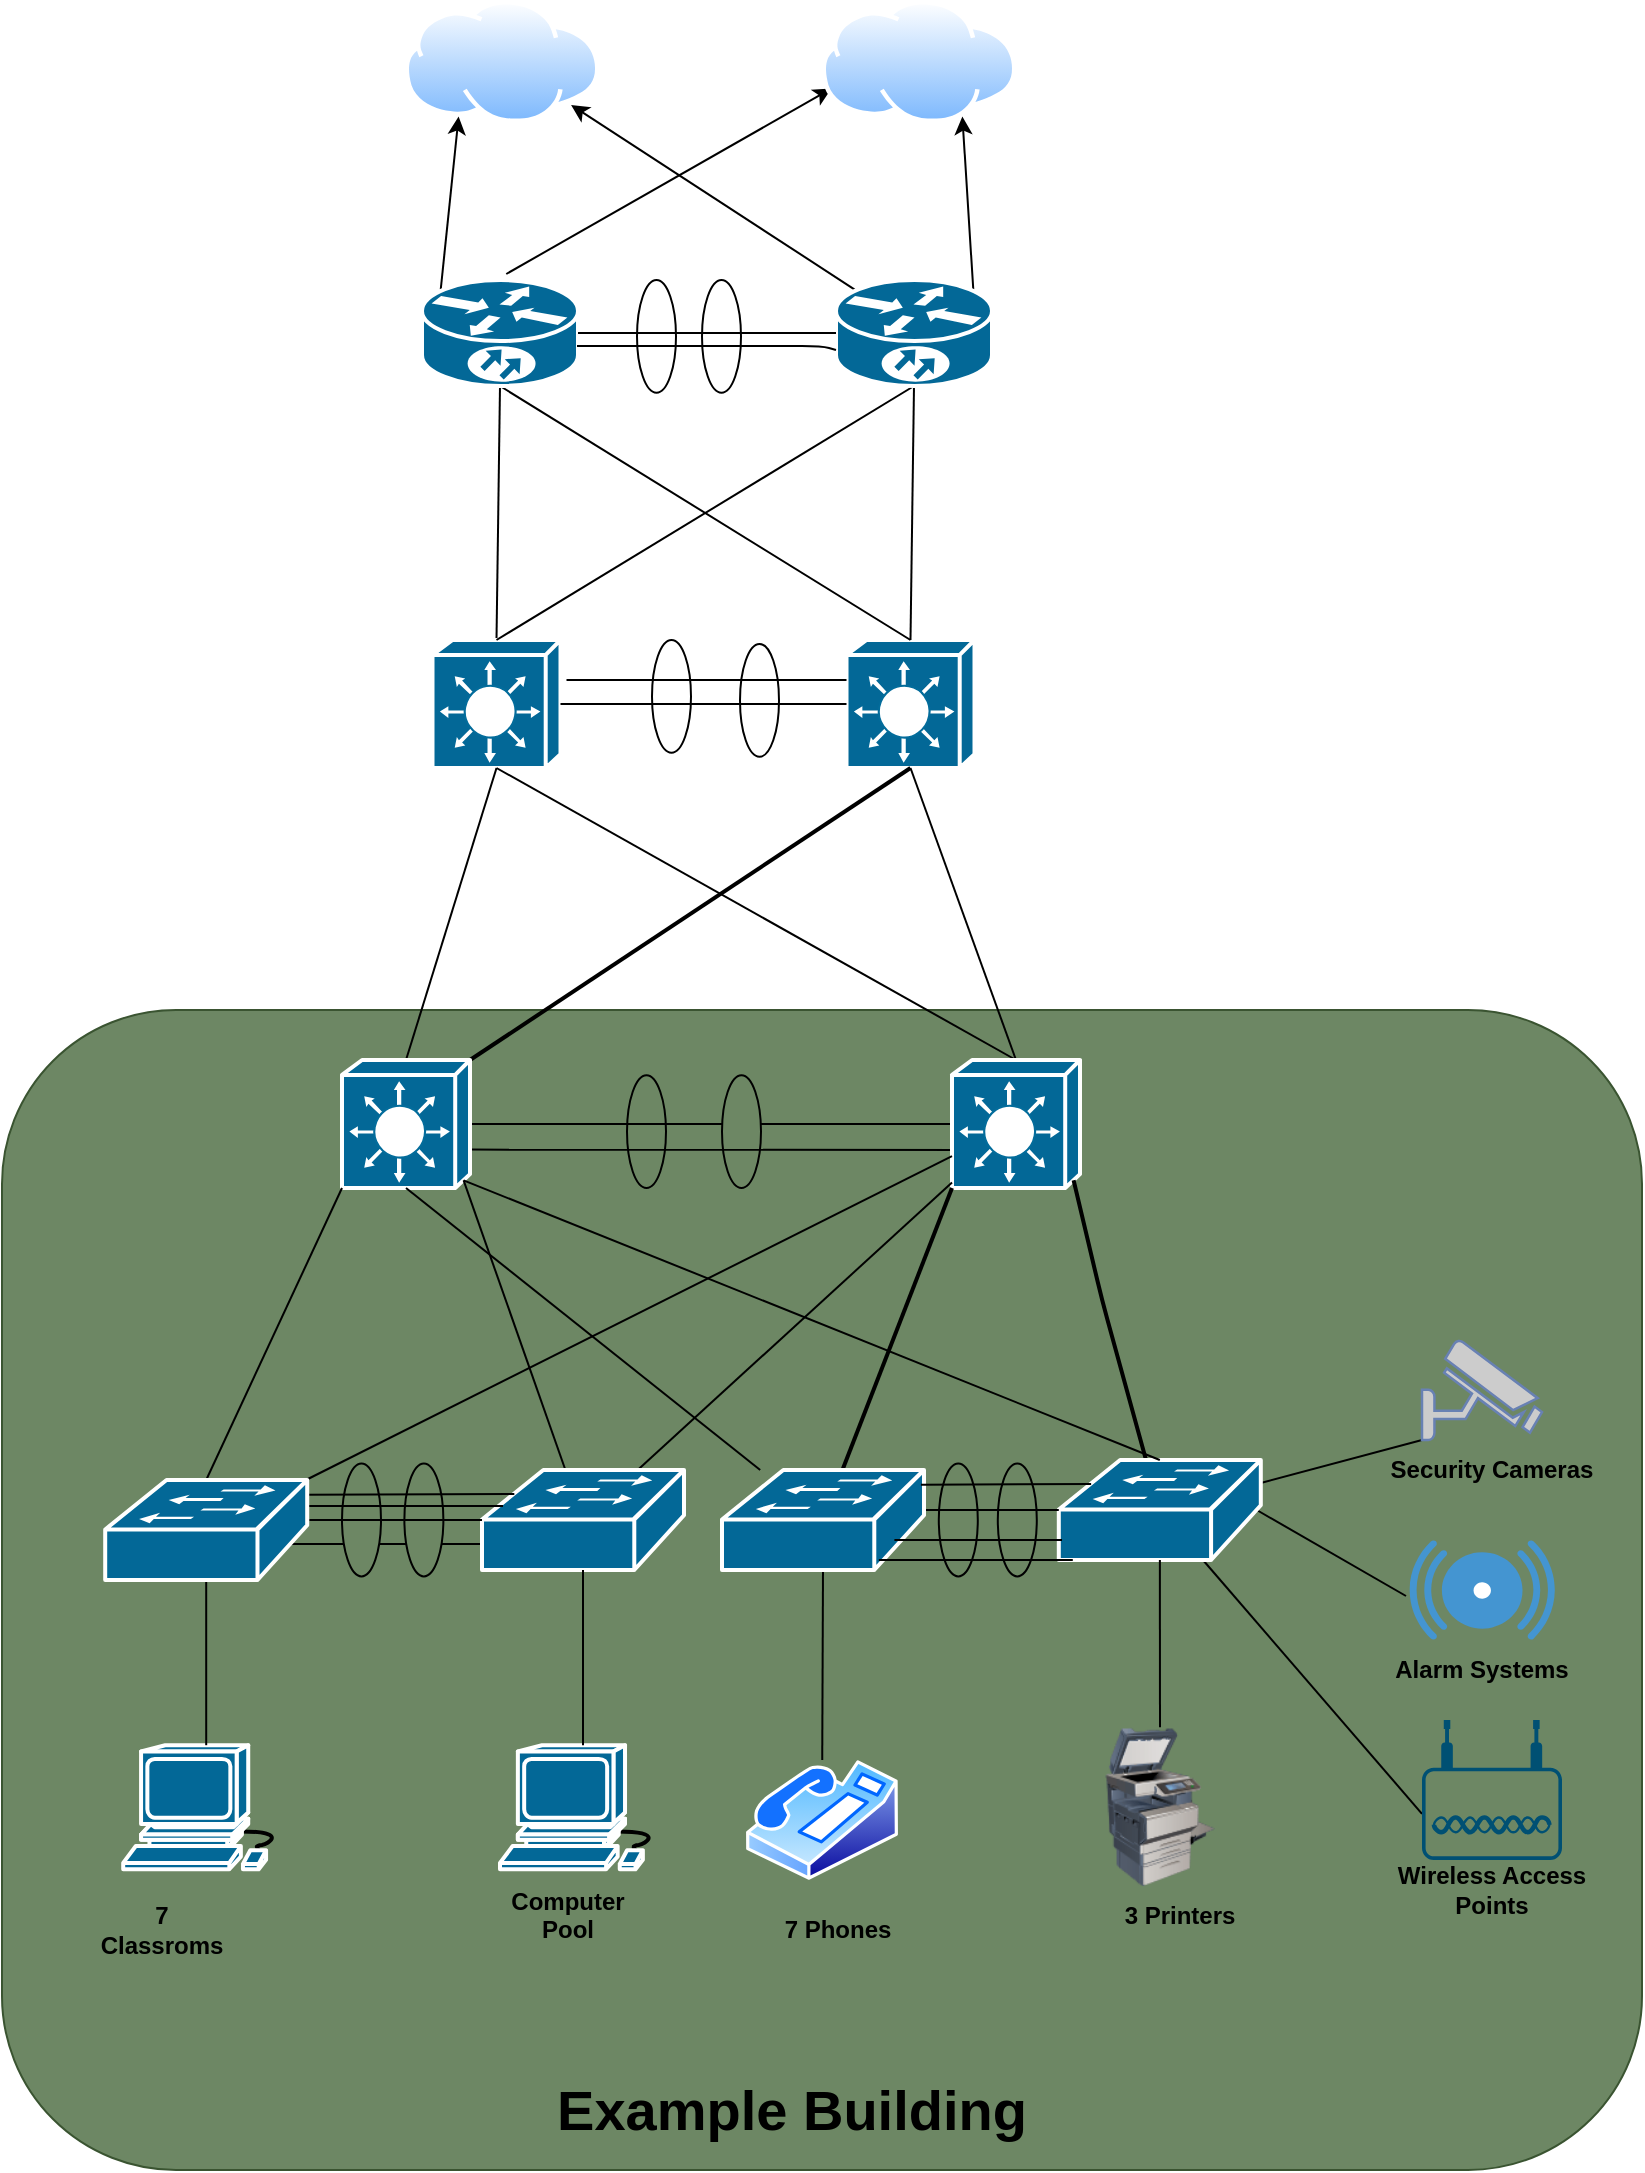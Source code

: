<mxfile>
    <diagram id="1e_iy3KKnYAK0C85__co" name="Page-1">
        <mxGraphModel dx="1156" dy="766" grid="1" gridSize="10" guides="1" tooltips="1" connect="1" arrows="1" fold="1" page="1" pageScale="1" pageWidth="850" pageHeight="1100" math="0" shadow="0">
            <root>
                <mxCell id="0"/>
                <mxCell id="1" parent="0"/>
                <mxCell id="58" value="" style="rounded=1;whiteSpace=wrap;html=1;fontSize=28;fillColor=#6D8764;strokeColor=#3A5431;fontColor=#ffffff;" vertex="1" parent="1">
                    <mxGeometry x="10" y="535" width="820" height="580" as="geometry"/>
                </mxCell>
                <mxCell id="38" style="edgeStyle=none;html=1;exitX=0.12;exitY=0.09;exitDx=0;exitDy=0;exitPerimeter=0;entryX=1;entryY=1;entryDx=0;entryDy=0;" parent="1" source="4" target="34" edge="1">
                    <mxGeometry relative="1" as="geometry"/>
                </mxCell>
                <mxCell id="39" style="edgeStyle=none;html=1;exitX=0.88;exitY=0.09;exitDx=0;exitDy=0;exitPerimeter=0;entryX=0.75;entryY=1;entryDx=0;entryDy=0;" parent="1" source="4" target="35" edge="1">
                    <mxGeometry relative="1" as="geometry"/>
                </mxCell>
                <mxCell id="36" style="edgeStyle=none;html=1;exitX=0.12;exitY=0.09;exitDx=0;exitDy=0;exitPerimeter=0;entryX=0.25;entryY=1;entryDx=0;entryDy=0;" parent="1" source="5" target="34" edge="1">
                    <mxGeometry relative="1" as="geometry"/>
                </mxCell>
                <mxCell id="37" style="edgeStyle=none;html=1;exitX=0.54;exitY=0;exitDx=0;exitDy=-3;exitPerimeter=0;entryX=0;entryY=0.75;entryDx=0;entryDy=0;" parent="1" source="5" target="35" edge="1">
                    <mxGeometry relative="1" as="geometry"/>
                </mxCell>
                <mxCell id="LDRYxj-JBx62R2Zh3xKj-8" value="" style="endArrow=none;html=1;entryX=0.5;entryY=1;entryDx=0;entryDy=0;entryPerimeter=0;exitX=0.5;exitY=0;exitDx=0;exitDy=0;exitPerimeter=0;" parent="1" source="8" target="5" edge="1">
                    <mxGeometry width="50" height="50" relative="1" as="geometry">
                        <mxPoint x="212.5" y="253" as="sourcePoint"/>
                        <mxPoint x="262.5" y="203" as="targetPoint"/>
                    </mxGeometry>
                </mxCell>
                <mxCell id="JivYsEoHZtgpmowOg657-8" value="" style="shape=mxgraph.cisco.switches.layer_3_switch;sketch=0;html=1;pointerEvents=1;dashed=0;fillColor=#036897;strokeColor=#ffffff;strokeWidth=2;verticalLabelPosition=bottom;verticalAlign=top;align=center;outlineConnect=0;" parent="1" vertex="1">
                    <mxGeometry x="432.25" y="350" width="64" height="64" as="geometry"/>
                </mxCell>
                <mxCell id="28" value="" style="shadow=0;dashed=0;html=1;strokeColor=none;fillColor=#4495D1;labelPosition=center;verticalLabelPosition=bottom;verticalAlign=top;align=center;outlineConnect=0;shape=mxgraph.veeam.2d.alarm;" parent="1" vertex="1">
                    <mxGeometry x="713.6" y="800" width="72.8" height="50" as="geometry"/>
                </mxCell>
                <mxCell id="31" value="" style="endArrow=none;html=1;entryX=0;entryY=1;entryDx=0;entryDy=0;entryPerimeter=0;" parent="1" source="LDRYxj-JBx62R2Zh3xKj-44" target="LDRYxj-JBx62R2Zh3xKj-55" edge="1">
                    <mxGeometry width="50" height="50" relative="1" as="geometry">
                        <mxPoint x="640" y="780" as="sourcePoint"/>
                        <mxPoint x="700" y="680" as="targetPoint"/>
                    </mxGeometry>
                </mxCell>
                <mxCell id="32" value="" style="endArrow=none;html=1;entryX=-0.022;entryY=0.56;entryDx=0;entryDy=0;entryPerimeter=0;exitX=0.98;exitY=0.5;exitDx=0;exitDy=0;exitPerimeter=0;" parent="1" source="LDRYxj-JBx62R2Zh3xKj-44" target="28" edge="1">
                    <mxGeometry width="50" height="50" relative="1" as="geometry">
                        <mxPoint x="630" y="790" as="sourcePoint"/>
                        <mxPoint x="700" y="820" as="targetPoint"/>
                    </mxGeometry>
                </mxCell>
                <mxCell id="33" value="" style="endArrow=none;html=1;entryX=0;entryY=0.67;entryDx=0;entryDy=0;entryPerimeter=0;" parent="1" source="LDRYxj-JBx62R2Zh3xKj-44" target="27" edge="1">
                    <mxGeometry width="50" height="50" relative="1" as="geometry">
                        <mxPoint x="620" y="800" as="sourcePoint"/>
                        <mxPoint x="700" y="860" as="targetPoint"/>
                    </mxGeometry>
                </mxCell>
                <mxCell id="LDRYxj-JBx62R2Zh3xKj-64" value="&lt;font color=&quot;#000000&quot;&gt;&lt;b&gt;7 Phones&lt;br&gt;&lt;/b&gt;&lt;/font&gt;" style="text;html=1;strokeColor=none;fillColor=none;align=center;verticalAlign=middle;whiteSpace=wrap;rounded=0;" parent="1" vertex="1">
                    <mxGeometry x="397.97" y="980" width="60" height="30" as="geometry"/>
                </mxCell>
                <mxCell id="35" value="" style="aspect=fixed;perimeter=ellipsePerimeter;html=1;align=center;shadow=0;dashed=0;spacingTop=3;image;image=img/lib/active_directory/internet_cloud.svg;" parent="1" vertex="1">
                    <mxGeometry x="419.69" y="30" width="97.62" height="61.5" as="geometry"/>
                </mxCell>
                <mxCell id="41" value="" style="endArrow=none;html=1;movable=1;resizable=1;rotatable=1;deletable=1;editable=1;connectable=1;" parent="1" edge="1">
                    <mxGeometry width="50" height="50" relative="1" as="geometry">
                        <mxPoint x="250" y="802" as="sourcePoint"/>
                        <mxPoint x="153" y="802" as="targetPoint"/>
                    </mxGeometry>
                </mxCell>
                <mxCell id="45" value="" style="ellipse;whiteSpace=wrap;html=1;fontSize=28;fillColor=#6D8764;" vertex="1" parent="1">
                    <mxGeometry x="322.5" y="567.6" width="19.5" height="56.4" as="geometry"/>
                </mxCell>
                <mxCell id="JivYsEoHZtgpmowOg657-26" value="" style="endArrow=none;html=1;entryX=0;entryY=0.5;entryDx=0;entryDy=0;entryPerimeter=0;exitX=1;exitY=0.5;exitDx=0;exitDy=0;exitPerimeter=0;movable=1;resizable=1;rotatable=1;deletable=1;editable=1;connectable=1;" parent="1" source="XqiJH2cXlgmOkrlg76Jl-16" target="XqiJH2cXlgmOkrlg76Jl-17" edge="1">
                    <mxGeometry width="50" height="50" relative="1" as="geometry">
                        <mxPoint x="115.113" y="912.6" as="sourcePoint"/>
                        <mxPoint x="120.477" y="830" as="targetPoint"/>
                    </mxGeometry>
                </mxCell>
                <mxCell id="48" value="" style="ellipse;whiteSpace=wrap;html=1;fontSize=28;fillColor=#6D8764;" vertex="1" parent="1">
                    <mxGeometry x="370" y="567.6" width="19.5" height="56.4" as="geometry"/>
                </mxCell>
                <mxCell id="44" value="" style="endArrow=none;html=1;exitX=1;exitY=0.7;exitDx=0;exitDy=0;exitPerimeter=0;movable=1;resizable=1;rotatable=1;deletable=1;editable=1;connectable=1;" edge="1" parent="1" source="XqiJH2cXlgmOkrlg76Jl-16">
                    <mxGeometry width="50" height="50" relative="1" as="geometry">
                        <mxPoint x="254" y="602" as="sourcePoint"/>
                        <mxPoint x="490" y="605" as="targetPoint"/>
                    </mxGeometry>
                </mxCell>
                <mxCell id="8" value="" style="shape=mxgraph.cisco.switches.layer_3_switch;sketch=0;html=1;pointerEvents=1;dashed=0;fillColor=#036897;strokeColor=#ffffff;strokeWidth=2;verticalLabelPosition=bottom;verticalAlign=top;align=center;outlineConnect=0;" parent="1" vertex="1">
                    <mxGeometry x="225.25" y="350" width="64" height="64" as="geometry"/>
                </mxCell>
                <mxCell id="XqiJH2cXlgmOkrlg76Jl-32" value="" style="ellipse;whiteSpace=wrap;html=1;fontSize=28;fillColor=#6D8764;" parent="1" vertex="1">
                    <mxGeometry x="211.19" y="761.8" width="19.5" height="56.4" as="geometry"/>
                </mxCell>
                <mxCell id="JivYsEoHZtgpmowOg657-27" value="" style="endArrow=none;html=1;entryX=0;entryY=0.5;entryDx=0;entryDy=0;entryPerimeter=0;exitX=1;exitY=0.5;exitDx=0;exitDy=0;exitPerimeter=0;" parent="1" source="8" target="JivYsEoHZtgpmowOg657-8" edge="1">
                    <mxGeometry width="50" height="50" relative="1" as="geometry">
                        <mxPoint x="289.25" y="300" as="sourcePoint"/>
                        <mxPoint x="515.25" y="300" as="targetPoint"/>
                    </mxGeometry>
                </mxCell>
                <mxCell id="JivYsEoHZtgpmowOg657-28" value="" style="endArrow=none;html=1;entryX=0.5;entryY=0.98;entryDx=0;entryDy=0;entryPerimeter=0;" parent="1" source="LDRYxj-JBx62R2Zh3xKj-51" target="LDRYxj-JBx62R2Zh3xKj-43" edge="1">
                    <mxGeometry width="50" height="50" relative="1" as="geometry">
                        <mxPoint x="280.27" y="910" as="sourcePoint"/>
                        <mxPoint x="290" y="830" as="targetPoint"/>
                    </mxGeometry>
                </mxCell>
                <mxCell id="LDRYxj-JBx62R2Zh3xKj-61" value="" style="endArrow=none;html=1;fontColor=#000000;" parent="1" edge="1">
                    <mxGeometry width="50" height="50" relative="1" as="geometry">
                        <mxPoint x="292.25" y="370" as="sourcePoint"/>
                        <mxPoint x="432.25" y="370" as="targetPoint"/>
                    </mxGeometry>
                </mxCell>
                <mxCell id="JivYsEoHZtgpmowOg657-11" value="" style="endArrow=none;html=1;exitX=0.5;exitY=1;exitDx=0;exitDy=0;exitPerimeter=0;entryX=1;entryY=0;entryDx=0;entryDy=0;entryPerimeter=0;strokeWidth=2;" parent="1" source="JivYsEoHZtgpmowOg657-8" target="XqiJH2cXlgmOkrlg76Jl-16" edge="1">
                    <mxGeometry width="50" height="50" relative="1" as="geometry">
                        <mxPoint x="330" y="180" as="sourcePoint"/>
                        <mxPoint x="546" y="380" as="targetPoint"/>
                    </mxGeometry>
                </mxCell>
                <mxCell id="XqiJH2cXlgmOkrlg76Jl-35" value="" style="ellipse;whiteSpace=wrap;html=1;fontSize=28;fillColor=#6D8764;" parent="1" vertex="1">
                    <mxGeometry x="180" y="761.8" width="19.5" height="56.4" as="geometry"/>
                </mxCell>
                <mxCell id="LDRYxj-JBx62R2Zh3xKj-9" value="" style="endArrow=none;html=1;entryX=0.5;entryY=1;entryDx=0;entryDy=0;entryPerimeter=0;exitX=0.5;exitY=0;exitDx=0;exitDy=0;exitPerimeter=0;" parent="1" source="JivYsEoHZtgpmowOg657-8" target="4" edge="1">
                    <mxGeometry width="50" height="50" relative="1" as="geometry">
                        <mxPoint x="442.5" y="273" as="sourcePoint"/>
                        <mxPoint x="492.5" y="223" as="targetPoint"/>
                    </mxGeometry>
                </mxCell>
                <mxCell id="LDRYxj-JBx62R2Zh3xKj-10" value="" style="endArrow=none;html=1;exitX=0.5;exitY=0;exitDx=0;exitDy=0;exitPerimeter=0;entryX=0.5;entryY=1;entryDx=0;entryDy=0;entryPerimeter=0;" parent="1" source="8" target="4" edge="1">
                    <mxGeometry width="50" height="50" relative="1" as="geometry">
                        <mxPoint x="332.5" y="253" as="sourcePoint"/>
                        <mxPoint x="382.5" y="203" as="targetPoint"/>
                    </mxGeometry>
                </mxCell>
                <mxCell id="LDRYxj-JBx62R2Zh3xKj-11" value="" style="endArrow=none;html=1;exitX=0.5;exitY=1;exitDx=0;exitDy=0;exitPerimeter=0;entryX=0.5;entryY=0;entryDx=0;entryDy=0;entryPerimeter=0;" parent="1" source="5" target="JivYsEoHZtgpmowOg657-8" edge="1">
                    <mxGeometry width="50" height="50" relative="1" as="geometry">
                        <mxPoint x="322.5" y="243" as="sourcePoint"/>
                        <mxPoint x="372.5" y="193" as="targetPoint"/>
                    </mxGeometry>
                </mxCell>
                <mxCell id="LDRYxj-JBx62R2Zh3xKj-12" value="" style="endArrow=none;html=1;exitX=0.5;exitY=0;exitDx=0;exitDy=0;exitPerimeter=0;entryX=0.5;entryY=1;entryDx=0;entryDy=0;entryPerimeter=0;" parent="1" source="XqiJH2cXlgmOkrlg76Jl-16" target="8" edge="1">
                    <mxGeometry width="50" height="50" relative="1" as="geometry">
                        <mxPoint x="205" y="376" as="sourcePoint"/>
                        <mxPoint x="340" y="310" as="targetPoint"/>
                    </mxGeometry>
                </mxCell>
                <mxCell id="JivYsEoHZtgpmowOg657-14" value="&lt;font size=&quot;1&quot; style=&quot;&quot; color=&quot;#000000&quot;&gt;&lt;b style=&quot;font-size: 28px;&quot;&gt;Example Building&lt;/b&gt;&lt;/font&gt;" style="text;html=1;strokeColor=none;fillColor=none;align=center;verticalAlign=middle;whiteSpace=wrap;rounded=0;" parent="1" vertex="1">
                    <mxGeometry x="250" y="1070" width="310" height="30" as="geometry"/>
                </mxCell>
                <mxCell id="LDRYxj-JBx62R2Zh3xKj-13" value="" style="endArrow=none;html=1;entryX=0.5;entryY=0;entryDx=0;entryDy=0;entryPerimeter=0;exitX=0.5;exitY=1;exitDx=0;exitDy=0;exitPerimeter=0;" parent="1" source="8" target="XqiJH2cXlgmOkrlg76Jl-17" edge="1">
                    <mxGeometry width="50" height="50" relative="1" as="geometry">
                        <mxPoint x="290" y="320" as="sourcePoint"/>
                        <mxPoint x="546" y="380" as="targetPoint"/>
                    </mxGeometry>
                </mxCell>
                <mxCell id="LDRYxj-JBx62R2Zh3xKj-14" value="" style="endArrow=none;html=1;entryX=0.5;entryY=1;entryDx=0;entryDy=0;entryPerimeter=0;exitX=0.5;exitY=0;exitDx=0;exitDy=0;exitPerimeter=0;" parent="1" source="XqiJH2cXlgmOkrlg76Jl-17" target="JivYsEoHZtgpmowOg657-8" edge="1">
                    <mxGeometry width="50" height="50" relative="1" as="geometry">
                        <mxPoint x="205" y="376" as="sourcePoint"/>
                        <mxPoint x="370" y="320" as="targetPoint"/>
                    </mxGeometry>
                </mxCell>
                <mxCell id="XqiJH2cXlgmOkrlg76Jl-16" value="" style="shape=mxgraph.cisco.switches.layer_3_switch;sketch=0;html=1;pointerEvents=1;dashed=0;fillColor=#036897;strokeColor=#ffffff;strokeWidth=2;verticalLabelPosition=bottom;verticalAlign=top;align=center;outlineConnect=0;points=[[0,0.5,0,0,0],[0,1,0,0,0],[0.08,0.05,0,0,0],[0.5,0,0,0,0],[0.5,1,0,0,0],[0.95,0.94,0,0,0],[1,0,0,0,0],[1,0.27,0,0,0],[1,0.5,0,0,0],[1,0.7,0,0,0]];" parent="1" vertex="1">
                    <mxGeometry x="180" y="560" width="64" height="64" as="geometry"/>
                </mxCell>
                <mxCell id="XqiJH2cXlgmOkrlg76Jl-17" value="" style="shape=mxgraph.cisco.switches.layer_3_switch;sketch=0;html=1;pointerEvents=1;dashed=0;fillColor=#036897;strokeColor=#ffffff;strokeWidth=2;verticalLabelPosition=bottom;verticalAlign=top;align=center;outlineConnect=0;" parent="1" vertex="1">
                    <mxGeometry x="485" y="560" width="64" height="64" as="geometry"/>
                </mxCell>
                <mxCell id="XqiJH2cXlgmOkrlg76Jl-23" value="" style="endArrow=none;html=1;exitX=0;exitY=1;exitDx=0;exitDy=0;exitPerimeter=0;entryX=0.5;entryY=0;entryDx=0;entryDy=0;entryPerimeter=0;" parent="1" source="XqiJH2cXlgmOkrlg76Jl-16" target="JivYsEoHZtgpmowOg657-19" edge="1">
                    <mxGeometry width="50" height="50" relative="1" as="geometry">
                        <mxPoint x="222" y="570" as="sourcePoint"/>
                        <mxPoint x="279" y="254" as="targetPoint"/>
                    </mxGeometry>
                </mxCell>
                <mxCell id="XqiJH2cXlgmOkrlg76Jl-24" value="" style="endArrow=none;html=1;exitX=0.95;exitY=0.94;exitDx=0;exitDy=0;exitPerimeter=0;" parent="1" source="XqiJH2cXlgmOkrlg76Jl-16" target="XqiJH2cXlgmOkrlg76Jl-9" edge="1">
                    <mxGeometry width="50" height="50" relative="1" as="geometry">
                        <mxPoint x="190" y="634" as="sourcePoint"/>
                        <mxPoint x="274.656" y="765" as="targetPoint"/>
                    </mxGeometry>
                </mxCell>
                <mxCell id="XqiJH2cXlgmOkrlg76Jl-25" value="" style="endArrow=none;html=1;exitX=0;exitY=1;exitDx=0;exitDy=0;exitPerimeter=0;strokeWidth=2;" parent="1" source="XqiJH2cXlgmOkrlg76Jl-17" target="LDRYxj-JBx62R2Zh3xKj-43" edge="1">
                    <mxGeometry width="50" height="50" relative="1" as="geometry">
                        <mxPoint x="250.8" y="630.16" as="sourcePoint"/>
                        <mxPoint x="427.105" y="765" as="targetPoint"/>
                    </mxGeometry>
                </mxCell>
                <mxCell id="XqiJH2cXlgmOkrlg76Jl-26" value="" style="endArrow=none;html=1;exitX=0.95;exitY=0.94;exitDx=0;exitDy=0;exitPerimeter=0;strokeWidth=2;" parent="1" source="XqiJH2cXlgmOkrlg76Jl-17" target="LDRYxj-JBx62R2Zh3xKj-44" edge="1">
                    <mxGeometry width="50" height="50" relative="1" as="geometry">
                        <mxPoint x="480" y="634" as="sourcePoint"/>
                        <mxPoint x="597.5" y="765" as="targetPoint"/>
                        <Array as="points">
                            <mxPoint x="560" y="680"/>
                        </Array>
                    </mxGeometry>
                </mxCell>
                <mxCell id="LDRYxj-JBx62R2Zh3xKj-34" value="" style="shape=mxgraph.cisco.computers_and_peripherals.workstation;sketch=0;html=1;pointerEvents=1;dashed=0;fillColor=#036897;strokeColor=#ffffff;strokeWidth=2;verticalLabelPosition=bottom;verticalAlign=top;align=center;outlineConnect=0;" parent="1" vertex="1">
                    <mxGeometry x="70.6" y="902.6" width="83" height="62" as="geometry"/>
                </mxCell>
                <mxCell id="LDRYxj-JBx62R2Zh3xKj-35" value="" style="shape=mxgraph.cisco.computers_and_peripherals.workstation;sketch=0;html=1;pointerEvents=1;dashed=0;fillColor=#036897;strokeColor=#ffffff;strokeWidth=2;verticalLabelPosition=bottom;verticalAlign=top;align=center;outlineConnect=0;" parent="1" vertex="1">
                    <mxGeometry x="259" y="902.6" width="83" height="62" as="geometry"/>
                </mxCell>
                <mxCell id="LDRYxj-JBx62R2Zh3xKj-40" value="" style="group;movable=0;resizable=0;rotatable=0;deletable=0;editable=0;connectable=0;" parent="1" vertex="1" connectable="0">
                    <mxGeometry x="370" y="760" width="269.4" height="58.2" as="geometry"/>
                </mxCell>
                <mxCell id="LDRYxj-JBx62R2Zh3xKj-41" value="" style="ellipse;whiteSpace=wrap;html=1;fontSize=28;fillColor=#6D8764;" parent="LDRYxj-JBx62R2Zh3xKj-40" vertex="1">
                    <mxGeometry x="137.9" y="1.8" width="19.5" height="56.4" as="geometry"/>
                </mxCell>
                <mxCell id="LDRYxj-JBx62R2Zh3xKj-42" value="" style="ellipse;whiteSpace=wrap;html=1;fontSize=28;fillColor=#6D8764;" parent="LDRYxj-JBx62R2Zh3xKj-40" vertex="1">
                    <mxGeometry x="108.4" y="1.8" width="19.5" height="56.4" as="geometry"/>
                </mxCell>
                <mxCell id="LDRYxj-JBx62R2Zh3xKj-43" value="" style="shape=mxgraph.cisco.switches.workgroup_switch;sketch=0;html=1;pointerEvents=1;dashed=0;fillColor=#036897;strokeColor=#ffffff;strokeWidth=2;verticalLabelPosition=bottom;verticalAlign=top;align=center;outlineConnect=0;fontSize=16;fontColor=#000000;points=[[0,0.5,0,0,0],[0,0.98,0,0,0],[0.16,0.24,0,0,0],[0.5,0,0,0,0],[0.5,0.98,0,0,0],[0.75,0.86,0,0,0],[0.75,1,0,0,0],[0.76,0.53,0,0,0],[0.76,0.7,0,0,0],[0.87,0.74,0,0,0],[0.98,0.5,0,0,0],[1,0,0,0,0]];" parent="LDRYxj-JBx62R2Zh3xKj-40" vertex="1">
                    <mxGeometry y="5" width="101" height="50" as="geometry"/>
                </mxCell>
                <mxCell id="LDRYxj-JBx62R2Zh3xKj-44" value="" style="shape=mxgraph.cisco.switches.workgroup_switch;sketch=0;html=1;pointerEvents=1;dashed=0;fillColor=#036897;strokeColor=#ffffff;strokeWidth=2;verticalLabelPosition=bottom;verticalAlign=top;align=center;outlineConnect=0;fontSize=16;fontColor=#000000;points=[[0,0.5,0,0,0],[0,0.64,0,0,0],[0,0.8,0,0,0],[0,0.98,0,0,0],[0.16,0.24,0,0,0],[0.5,0,0,0,0],[0.5,0.98,0,0,0],[0.87,0.74,0,0,0],[0.98,0.5,0,0,0],[1,0,0,0,0]];movable=1;resizable=1;rotatable=1;deletable=1;editable=1;connectable=1;" parent="LDRYxj-JBx62R2Zh3xKj-40" vertex="1">
                    <mxGeometry x="168.4" width="101" height="50" as="geometry"/>
                </mxCell>
                <mxCell id="LDRYxj-JBx62R2Zh3xKj-45" value="" style="endArrow=none;html=1;exitX=0;exitY=0.5;exitDx=0;exitDy=0;exitPerimeter=0;entryX=1.01;entryY=0.4;entryDx=0;entryDy=0;entryPerimeter=0;movable=0;resizable=0;rotatable=0;deletable=0;editable=0;connectable=0;" parent="LDRYxj-JBx62R2Zh3xKj-40" source="LDRYxj-JBx62R2Zh3xKj-44" target="LDRYxj-JBx62R2Zh3xKj-43" edge="1">
                    <mxGeometry width="50" height="50" relative="1" as="geometry">
                        <mxPoint x="184.4" y="15" as="sourcePoint"/>
                        <mxPoint x="108.4" y="25" as="targetPoint"/>
                    </mxGeometry>
                </mxCell>
                <mxCell id="LDRYxj-JBx62R2Zh3xKj-47" value="" style="endArrow=none;html=1;entryX=0.985;entryY=0.147;entryDx=0;entryDy=0;entryPerimeter=0;exitX=0.16;exitY=0.24;exitDx=0;exitDy=0;exitPerimeter=0;movable=0;resizable=0;rotatable=0;deletable=0;editable=0;connectable=0;" parent="LDRYxj-JBx62R2Zh3xKj-40" source="LDRYxj-JBx62R2Zh3xKj-44" target="LDRYxj-JBx62R2Zh3xKj-43" edge="1">
                    <mxGeometry width="50" height="50" relative="1" as="geometry">
                        <mxPoint x="168.4" y="25" as="sourcePoint"/>
                        <mxPoint x="128.4" y="-5" as="targetPoint"/>
                    </mxGeometry>
                </mxCell>
                <mxCell id="LDRYxj-JBx62R2Zh3xKj-48" value="" style="endArrow=none;html=1;movable=0;resizable=0;rotatable=0;deletable=0;editable=0;connectable=0;" parent="LDRYxj-JBx62R2Zh3xKj-40" edge="1">
                    <mxGeometry width="50" height="50" relative="1" as="geometry">
                        <mxPoint x="175.4" y="50" as="sourcePoint"/>
                        <mxPoint x="78.4" y="50" as="targetPoint"/>
                    </mxGeometry>
                </mxCell>
                <mxCell id="42" value="" style="endArrow=none;html=1;movable=1;resizable=1;rotatable=1;deletable=1;editable=1;connectable=1;" parent="LDRYxj-JBx62R2Zh3xKj-40" edge="1">
                    <mxGeometry width="50" height="50" relative="1" as="geometry">
                        <mxPoint x="170" y="40" as="sourcePoint"/>
                        <mxPoint x="86.2" y="40" as="targetPoint"/>
                    </mxGeometry>
                </mxCell>
                <mxCell id="XqiJH2cXlgmOkrlg76Jl-40" value="" style="endArrow=none;html=1;exitX=0.95;exitY=0.94;exitDx=0;exitDy=0;exitPerimeter=0;entryX=0.5;entryY=0;entryDx=0;entryDy=0;entryPerimeter=0;" parent="1" source="XqiJH2cXlgmOkrlg76Jl-16" target="LDRYxj-JBx62R2Zh3xKj-44" edge="1">
                    <mxGeometry width="50" height="50" relative="1" as="geometry">
                        <mxPoint x="250.8" y="630.16" as="sourcePoint"/>
                        <mxPoint x="570" y="760" as="targetPoint"/>
                    </mxGeometry>
                </mxCell>
                <mxCell id="XqiJH2cXlgmOkrlg76Jl-41" value="" style="endArrow=none;html=1;" parent="1" source="XqiJH2cXlgmOkrlg76Jl-17" target="XqiJH2cXlgmOkrlg76Jl-9" edge="1">
                    <mxGeometry width="50" height="50" relative="1" as="geometry">
                        <mxPoint x="470" y="620" as="sourcePoint"/>
                        <mxPoint x="300" y="770" as="targetPoint"/>
                    </mxGeometry>
                </mxCell>
                <mxCell id="XqiJH2cXlgmOkrlg76Jl-42" value="" style="endArrow=none;html=1;" parent="1" source="XqiJH2cXlgmOkrlg76Jl-17" target="JivYsEoHZtgpmowOg657-19" edge="1">
                    <mxGeometry width="50" height="50" relative="1" as="geometry">
                        <mxPoint x="480" y="630.0" as="sourcePoint"/>
                        <mxPoint x="310" y="780.0" as="targetPoint"/>
                    </mxGeometry>
                </mxCell>
                <mxCell id="XqiJH2cXlgmOkrlg76Jl-43" value="" style="endArrow=none;html=1;exitX=0.5;exitY=1;exitDx=0;exitDy=0;exitPerimeter=0;" parent="1" source="XqiJH2cXlgmOkrlg76Jl-16" target="LDRYxj-JBx62R2Zh3xKj-43" edge="1">
                    <mxGeometry width="50" height="50" relative="1" as="geometry">
                        <mxPoint x="480" y="602.0" as="sourcePoint"/>
                        <mxPoint x="570" y="760" as="targetPoint"/>
                    </mxGeometry>
                </mxCell>
                <mxCell id="LDRYxj-JBx62R2Zh3xKj-51" value="" style="aspect=fixed;perimeter=ellipsePerimeter;html=1;align=center;shadow=0;dashed=0;spacingTop=3;image;image=img/lib/active_directory/phone.svg;fillColor=#FFFF66;" parent="1" vertex="1">
                    <mxGeometry x="382.02" y="910" width="75.95" height="60" as="geometry"/>
                </mxCell>
                <mxCell id="LDRYxj-JBx62R2Zh3xKj-52" value="&lt;font color=&quot;#000000&quot;&gt;&lt;b&gt;7 Classroms&lt;/b&gt;&lt;/font&gt;" style="text;html=1;strokeColor=none;fillColor=none;align=center;verticalAlign=middle;whiteSpace=wrap;rounded=0;" parent="1" vertex="1">
                    <mxGeometry x="60" y="980" width="60" height="30" as="geometry"/>
                </mxCell>
                <mxCell id="LDRYxj-JBx62R2Zh3xKj-54" value="&lt;font color=&quot;#000000&quot;&gt;&lt;b&gt;Computer Pool&lt;br&gt;&lt;br&gt;&lt;/b&gt;&lt;/font&gt;" style="text;html=1;strokeColor=none;fillColor=none;align=center;verticalAlign=middle;whiteSpace=wrap;rounded=0;" parent="1" vertex="1">
                    <mxGeometry x="262.5" y="980.0" width="60" height="30" as="geometry"/>
                </mxCell>
                <mxCell id="LDRYxj-JBx62R2Zh3xKj-55" value="" style="fontColor=#0066CC;verticalAlign=top;verticalLabelPosition=bottom;labelPosition=center;align=center;html=1;outlineConnect=0;fillColor=#CCCCCC;strokeColor=#6881B3;gradientColor=none;gradientDirection=north;strokeWidth=2;shape=mxgraph.networks.security_camera;labelBackgroundColor=#000000;" parent="1" vertex="1">
                    <mxGeometry x="720" y="700" width="60" height="50" as="geometry"/>
                </mxCell>
                <mxCell id="LDRYxj-JBx62R2Zh3xKj-57" value="" style="image;html=1;image=img/lib/clip_art/computers/Printer_Commercial_128x128.png;labelBackgroundColor=#000000;fontColor=#000000;fillColor=#FFFF66;" parent="1" vertex="1">
                    <mxGeometry x="549" y="893.6" width="80" height="80" as="geometry"/>
                </mxCell>
                <mxCell id="LDRYxj-JBx62R2Zh3xKj-58" value="&lt;font color=&quot;#000000&quot;&gt;&lt;b&gt;3 Printers&lt;br&gt;&lt;br&gt;&lt;/b&gt;&lt;/font&gt;" style="text;html=1;strokeColor=none;fillColor=none;align=center;verticalAlign=middle;whiteSpace=wrap;rounded=0;" parent="1" vertex="1">
                    <mxGeometry x="569" y="980" width="60" height="30" as="geometry"/>
                </mxCell>
                <mxCell id="27" value="" style="points=[[0.03,0.36,0],[0.18,0,0],[0.5,0.34,0],[0.82,0,0],[0.97,0.36,0],[1,0.67,0],[0.975,0.975,0],[0.5,1,0],[0.025,0.975,0],[0,0.67,0]];verticalLabelPosition=bottom;sketch=0;html=1;verticalAlign=top;aspect=fixed;align=center;pointerEvents=1;shape=mxgraph.cisco19.wireless_access_point;fillColor=#005073;strokeColor=none;" parent="1" vertex="1">
                    <mxGeometry x="720" y="890" width="70" height="70" as="geometry"/>
                </mxCell>
                <mxCell id="XqiJH2cXlgmOkrlg76Jl-9" value="" style="shape=mxgraph.cisco.switches.workgroup_switch;sketch=0;html=1;pointerEvents=1;dashed=0;fillColor=#036897;strokeColor=#ffffff;strokeWidth=2;verticalLabelPosition=bottom;verticalAlign=top;align=center;outlineConnect=0;fontSize=16;fontColor=#000000;points=[[0,0.5,0,0,0],[0,0.64,0,0,0],[0,0.8,0,0,0],[0,0.98,0,0,0],[0.16,0.24,0,0,0],[0.5,0,0,0,0],[0.5,0.98,0,0,0],[0.87,0.74,0,0,0],[0.98,0.5,0,0,0],[1,0,0,0,0]];movable=1;resizable=1;rotatable=1;deletable=1;editable=1;connectable=1;" parent="1" vertex="1">
                    <mxGeometry x="250" y="765" width="101" height="50" as="geometry"/>
                </mxCell>
                <mxCell id="XqiJH2cXlgmOkrlg76Jl-27" value="" style="endArrow=none;html=1;exitX=0;exitY=0.5;exitDx=0;exitDy=0;exitPerimeter=0;entryX=1.01;entryY=0.4;entryDx=0;entryDy=0;entryPerimeter=0;movable=0;resizable=0;rotatable=0;deletable=0;editable=0;connectable=0;" parent="1" source="XqiJH2cXlgmOkrlg76Jl-9" target="JivYsEoHZtgpmowOg657-19" edge="1">
                    <mxGeometry width="50" height="50" relative="1" as="geometry">
                        <mxPoint x="266" y="830" as="sourcePoint"/>
                        <mxPoint x="190" y="840" as="targetPoint"/>
                    </mxGeometry>
                </mxCell>
                <mxCell id="XqiJH2cXlgmOkrlg76Jl-31" value="" style="endArrow=none;html=1;entryX=0.985;entryY=0.147;entryDx=0;entryDy=0;entryPerimeter=0;exitX=0.16;exitY=0.24;exitDx=0;exitDy=0;exitPerimeter=0;movable=0;resizable=0;rotatable=0;deletable=0;editable=0;connectable=0;" parent="1" source="XqiJH2cXlgmOkrlg76Jl-9" target="JivYsEoHZtgpmowOg657-19" edge="1">
                    <mxGeometry width="50" height="50" relative="1" as="geometry">
                        <mxPoint x="250" y="840" as="sourcePoint"/>
                        <mxPoint x="210" y="810" as="targetPoint"/>
                    </mxGeometry>
                </mxCell>
                <mxCell id="LDRYxj-JBx62R2Zh3xKj-23" value="" style="endArrow=none;html=1;movable=1;resizable=1;rotatable=1;deletable=1;editable=1;connectable=1;" parent="1" edge="1">
                    <mxGeometry width="50" height="50" relative="1" as="geometry">
                        <mxPoint x="260.5" y="783" as="sourcePoint"/>
                        <mxPoint x="163.5" y="783" as="targetPoint"/>
                    </mxGeometry>
                </mxCell>
                <mxCell id="LDRYxj-JBx62R2Zh3xKj-66" value="" style="endArrow=none;html=1;fontColor=#000000;" parent="1" source="LDRYxj-JBx62R2Zh3xKj-34" target="JivYsEoHZtgpmowOg657-19" edge="1">
                    <mxGeometry width="50" height="50" relative="1" as="geometry">
                        <mxPoint x="60" y="910" as="sourcePoint"/>
                        <mxPoint x="110" y="860" as="targetPoint"/>
                    </mxGeometry>
                </mxCell>
                <mxCell id="LDRYxj-JBx62R2Zh3xKj-67" value="" style="endArrow=none;html=1;fontColor=#000000;" parent="1" source="LDRYxj-JBx62R2Zh3xKj-35" target="XqiJH2cXlgmOkrlg76Jl-9" edge="1">
                    <mxGeometry width="50" height="50" relative="1" as="geometry">
                        <mxPoint x="200" y="890" as="sourcePoint"/>
                        <mxPoint x="270" y="820" as="targetPoint"/>
                    </mxGeometry>
                </mxCell>
                <mxCell id="34" value="" style="aspect=fixed;perimeter=ellipsePerimeter;html=1;align=center;shadow=0;dashed=0;spacingTop=3;image;image=img/lib/active_directory/internet_cloud.svg;" parent="1" vertex="1">
                    <mxGeometry x="211.19" y="30" width="97.62" height="61.5" as="geometry"/>
                </mxCell>
                <mxCell id="JivYsEoHZtgpmowOg657-29" value="" style="endArrow=none;html=1;exitX=0.5;exitY=0;exitDx=0;exitDy=0;" parent="1" source="LDRYxj-JBx62R2Zh3xKj-57" target="LDRYxj-JBx62R2Zh3xKj-44" edge="1">
                    <mxGeometry width="50" height="50" relative="1" as="geometry">
                        <mxPoint x="436.177" y="910.034" as="sourcePoint"/>
                        <mxPoint x="590" y="810" as="targetPoint"/>
                    </mxGeometry>
                </mxCell>
                <mxCell id="JivYsEoHZtgpmowOg657-19" value="" style="shape=mxgraph.cisco.switches.workgroup_switch;sketch=0;html=1;pointerEvents=1;dashed=0;fillColor=#036897;strokeColor=#ffffff;strokeWidth=2;verticalLabelPosition=bottom;verticalAlign=top;align=center;outlineConnect=0;fontSize=16;fontColor=#000000;points=[[0,0.5,0,0,0],[0,0.98,0,0,0],[0.16,0.24,0,0,0],[0.5,0,0,0,0],[0.5,0.98,0,0,0],[0.75,0.86,0,0,0],[0.75,1,0,0,0],[0.76,0.53,0,0,0],[0.76,0.7,0,0,0],[0.87,0.74,0,0,0],[0.98,0.5,0,0,0],[1,0,0,0,0]];" parent="1" vertex="1">
                    <mxGeometry x="61.6" y="770" width="101" height="50" as="geometry"/>
                </mxCell>
                <mxCell id="66" value="" style="group" connectable="0" vertex="1" parent="1">
                    <mxGeometry x="220" y="170" width="285" height="56.4" as="geometry"/>
                </mxCell>
                <mxCell id="4" value="" style="shape=mxgraph.cisco.routers.10700;sketch=0;html=1;pointerEvents=1;dashed=0;fillColor=#036897;strokeColor=#ffffff;strokeWidth=2;verticalLabelPosition=bottom;verticalAlign=top;align=center;outlineConnect=0;points=[[0,0.51,0,0,0],[0,0.66,0,0,0],[0.12,0.09,0,0,0],[0.12,0.91,0,0,0],[0.5,0,0,0,0],[0.5,1,0,0,0],[0.88,0.09,0,0,0],[0.88,0.91,0,0,0],[1,0.51,0,0,0]];" parent="66" vertex="1">
                    <mxGeometry x="207" width="78" height="53" as="geometry"/>
                </mxCell>
                <mxCell id="5" value="" style="shape=mxgraph.cisco.routers.10700;sketch=0;html=1;pointerEvents=1;dashed=0;fillColor=#036897;strokeColor=#ffffff;strokeWidth=2;verticalLabelPosition=bottom;verticalAlign=top;align=center;outlineConnect=0;points=[[0,0.5,0,0,0],[0,0.51,0,0,0],[0.12,0.09,0,0,0],[0.12,0.91,0,0,0],[0.5,1,0,0,0],[0.54,0,0,0,-3],[0.88,0.09,0,0,0],[0.88,0.91,0,0,0],[1,0.51,0,0,0],[1,0.74,0,0,0]];" parent="66" vertex="1">
                    <mxGeometry width="78" height="53" as="geometry"/>
                </mxCell>
                <mxCell id="7" value="" style="endArrow=none;html=1;exitX=1;exitY=0.5;exitDx=0;exitDy=0;exitPerimeter=0;entryX=0;entryY=0.5;entryDx=0;entryDy=0;entryPerimeter=0;" parent="66" source="5" target="4" edge="1">
                    <mxGeometry width="50" height="50" relative="1" as="geometry">
                        <mxPoint x="120" y="213" as="sourcePoint"/>
                        <mxPoint x="170" y="163" as="targetPoint"/>
                    </mxGeometry>
                </mxCell>
                <mxCell id="JivYsEoHZtgpmowOg657-12" value="" style="endArrow=none;html=1;entryX=0;entryY=0.66;entryDx=0;entryDy=0;entryPerimeter=0;" parent="66" target="4" edge="1">
                    <mxGeometry width="50" height="50" relative="1" as="geometry">
                        <mxPoint x="77.5" y="33" as="sourcePoint"/>
                        <mxPoint x="170" y="43" as="targetPoint"/>
                        <Array as="points">
                            <mxPoint x="200" y="33"/>
                        </Array>
                    </mxGeometry>
                </mxCell>
                <mxCell id="53" value="" style="ellipse;whiteSpace=wrap;html=1;fontSize=28;fillColor=none;" vertex="1" parent="66">
                    <mxGeometry x="107.5" width="19.5" height="56.4" as="geometry"/>
                </mxCell>
                <mxCell id="64" value="" style="ellipse;whiteSpace=wrap;html=1;fontSize=28;fillColor=none;" vertex="1" parent="66">
                    <mxGeometry x="140" width="19.5" height="56.4" as="geometry"/>
                </mxCell>
                <mxCell id="67" value="&lt;font color=&quot;#000000&quot;&gt;&lt;b&gt;Security Cameras&lt;br&gt;&lt;/b&gt;&lt;/font&gt;" style="text;html=1;strokeColor=none;fillColor=none;align=center;verticalAlign=middle;whiteSpace=wrap;rounded=0;" vertex="1" parent="1">
                    <mxGeometry x="695" y="750" width="120" height="30" as="geometry"/>
                </mxCell>
                <mxCell id="68" value="&lt;font color=&quot;#000000&quot;&gt;&lt;b&gt;Alarm Systems&lt;br&gt;&lt;/b&gt;&lt;/font&gt;" style="text;html=1;strokeColor=none;fillColor=none;align=center;verticalAlign=middle;whiteSpace=wrap;rounded=0;" vertex="1" parent="1">
                    <mxGeometry x="690" y="850" width="120" height="30" as="geometry"/>
                </mxCell>
                <mxCell id="69" value="&lt;font color=&quot;#000000&quot;&gt;&lt;b&gt;Wireless Access Points&lt;br&gt;&lt;/b&gt;&lt;/font&gt;" style="text;html=1;strokeColor=none;fillColor=none;align=center;verticalAlign=middle;whiteSpace=wrap;rounded=0;" vertex="1" parent="1">
                    <mxGeometry x="695" y="960" width="120" height="30" as="geometry"/>
                </mxCell>
                <mxCell id="70" value="" style="ellipse;whiteSpace=wrap;html=1;fontSize=28;fillColor=none;" vertex="1" parent="1">
                    <mxGeometry x="335" y="350" width="19.5" height="56.4" as="geometry"/>
                </mxCell>
                <mxCell id="71" value="" style="ellipse;whiteSpace=wrap;html=1;fontSize=28;fillColor=none;" vertex="1" parent="1">
                    <mxGeometry x="379" y="352" width="19.5" height="56.4" as="geometry"/>
                </mxCell>
            </root>
        </mxGraphModel>
    </diagram>
</mxfile>